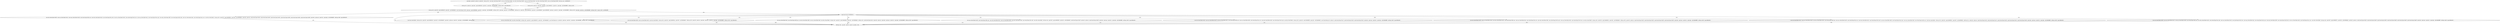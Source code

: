 digraph "func" {
"134532215" [label = "'push ebp', 'push edi', 'push esi', 'push ebx', 'sub esp, 0x2c', 'mov ebp, dword [esp+0x40]', 'mov eax, dword [esp+0x44]', 'mov edx, dword [esp+0x48]', 'mov ecx, dword [esp+0x4c]', 'mov ebx, dword [esp+0x50]', 'mov esi, dword [esp+0x54]', 'test eax, eax', 'je 0x804cd22', " ]
"134532386" [label = "'sub esp, 0xc', 'push ecx', 'push edx', 'push 0x804f138', 'push 0x1', 'push ebp', 'call 0x8048fd0', 'add esp, 0x20', 'jmp 0x804ccb4', " ]
"134532254" [label = "'sub esp, 0x8', 'push ecx', 'push edx', 'push eax', 'push 0x804f12c', 'push 0x1', 'push ebp', 'call 0x8048fd0', 'add esp, 0x20', " ]
"134532276" [label = "'sub esp, 0x4', 'push 0x5', 'push 0x804f13f', 'push 0x0', 'call 0x8048dc0', 'mov dword [esp], 0x7e6', 'push eax', 'push 0x804f440', 'push 0x1', 'push ebp', 'call 0x8048fd0', 'add esp, 0x18', 'push ebp', 'push 0xa', 'call 0x8048db0', 'add esp, 0xc', 'push 0x5', 'push 0x804f1e4', 'push 0x0', 'call 0x8048dc0', 'push 0x804f290', 'push eax', 'push 0x1', 'push ebp', 'call 0x8048fd0', 'add esp, 0x18', 'push ebp', 'push 0xa', 'call 0x8048db0', 'add esp, 0x10', 'cmp esi, 0x9', 'ja 0x804cfb9', " ]
"134533049" [label = "'mov edi, dword [ebx+0x20]', 'mov esi, dword [ebx+0x1c]', 'mov eax, dword [ebx+0x18]', 'mov dword [esp+0x8], eax', 'mov edx, dword [ebx+0x14]', 'mov dword [esp+0xc], edx', 'mov ecx, dword [ebx+0x10]', 'mov dword [esp+0x10], ecx', 'mov eax, dword [ebx+0xc]', 'mov dword [esp+0x14], eax', 'mov edx, dword [ebx+0x8]', 'mov dword [esp+0x18], edx', 'mov ecx, dword [ebx+0x4]', 'mov dword [esp+0x1c], ecx', 'mov ebx, dword [ebx]', 'sub esp, 0x4', 'push 0x5', 'push 0x804f3b0', 'push 0x0', 'call 0x8048dc0', 'push edi', 'push esi', 'push dword [esp+0x20]', 'push dword [esp+0x28]', 'push dword [esp+0x30]', 'push dword [esp+0x38]', 'push dword [esp+0x40]', 'push dword [esp+0x48]', 'push ebx', 'push eax', 'push 0x1', 'push ebp', 'call 0x8048fd0', 'add esp, 0x40', 'jmp 0x804cd5c', " ]
"134532379" [label = "'jmp dword [esi*4+0x804f414]', " ]
"134532444" [label = "'add esp, 0x2c', 'pop ebx', 'pop esi', 'pop edi', 'pop ebp', 'retn', " ]
"134532412" [label = "'mov ebx, dword [ebx]', 'sub esp, 0x4', 'push 0x5', 'push 0x804f143', 'push 0x0', 'call 0x8048dc0', 'push ebx', 'push eax', 'push 0x1', 'push ebp', 'call 0x8048fd0', 'add esp, 0x20', " ]
"134532452" [label = "'mov esi, dword [ebx+0x4]', 'mov ebx, dword [ebx]', 'sub esp, 0x4', 'push 0x5', 'push 0x804f153', 'push 0x0', 'call 0x8048dc0', 'mov dword [esp], esi', 'push ebx', 'push eax', 'push 0x1', 'push ebp', 'call 0x8048fd0', 'add esp, 0x20', 'jmp 0x804cd5c', " ]
"134532492" [label = "'mov edi, dword [ebx+0x8]', 'mov esi, dword [ebx+0x4]', 'mov ebx, dword [ebx]', 'sub esp, 0x4', 'push 0x5', 'push 0x804f16a', 'push 0x0', 'call 0x8048dc0', 'add esp, 0x8', 'push edi', 'push esi', 'push ebx', 'push eax', 'push 0x1', 'push ebp', 'call 0x8048fd0', 'add esp, 0x20', 'jmp 0x804cd5c', " ]
"134532537" [label = "'mov eax, dword [ebx+0xc]', 'mov dword [esp+0x8], eax', 'mov edi, dword [ebx+0x8]', 'mov esi, dword [ebx+0x4]', 'mov ebx, dword [ebx]', 'sub esp, 0x4', 'push 0x5', 'push 0x804f2b4', 'push 0x0', 'call 0x8048dc0', 'add esp, 0xc', 'push dword [esp+0xc]', 'push edi', 'push esi', 'push ebx', 'push eax', 'push 0x1', 'push ebp', 'call 0x8048fd0', 'add esp, 0x20', 'jmp 0x804cd5c', " ]
"134532596" [label = "'mov eax, dword [ebx+0x10]', 'mov dword [esp+0x8], eax', 'mov edi, dword [ebx+0xc]', 'mov esi, dword [ebx+0x8]', 'mov edx, dword [ebx+0x4]', 'mov dword [esp+0xc], edx', 'mov ebx, dword [ebx]', 'sub esp, 0x4', 'push 0x5', 'push 0x804f2d4', 'push 0x0', 'call 0x8048dc0', 'push dword [esp+0x18]', 'push edi', 'push esi', 'push dword [esp+0x28]', 'push ebx', 'push eax', 'push 0x1', 'push ebp', 'call 0x8048fd0', 'add esp, 0x30', 'jmp 0x804cd5c', " ]
"134532663" [label = "'mov edi, dword [ebx+0x14]', 'mov esi, dword [ebx+0x10]', 'mov eax, dword [ebx+0xc]', 'mov dword [esp+0x8], eax', 'mov ecx, dword [ebx+0x8]', 'mov dword [esp+0xc], ecx', 'mov edx, dword [ebx+0x4]', 'mov dword [esp+0x10], edx', 'mov ebx, dword [ebx]', 'sub esp, 0x4', 'push 0x5', 'push 0x804f2f8', 'push 0x0', 'call 0x8048dc0', 'mov dword [esp], edi', 'push esi', 'push dword [esp+0x1c]', 'push dword [esp+0x24]', 'push dword [esp+0x2c]', 'push ebx', 'push eax', 'push 0x1', 'push ebp', 'call 0x8048fd0', 'add esp, 0x30', 'jmp 0x804cd5c', " ]
"134532743" [label = "'mov edi, dword [ebx+0x18]', 'mov esi, dword [ebx+0x14]', 'mov eax, dword [ebx+0x10]', 'mov dword [esp+0x8], eax', 'mov ecx, dword [ebx+0xc]', 'mov dword [esp+0xc], ecx', 'mov edx, dword [ebx+0x8]', 'mov dword [esp+0x10], edx', 'mov eax, dword [ebx+0x4]', 'mov dword [esp+0x14], eax', 'mov ebx, dword [ebx]', 'sub esp, 0x4', 'push 0x5', 'push 0x804f320', 'push 0x0', 'call 0x8048dc0', 'add esp, 0x8', 'push edi', 'push esi', 'push dword [esp+0x18]', 'push dword [esp+0x20]', 'push dword [esp+0x28]', 'push dword [esp+0x30]', 'push ebx', 'push eax', 'push 0x1', 'push ebp', 'call 0x8048fd0', 'add esp, 0x30', 'jmp 0x804cd5c', " ]
"134532835" [label = "'mov edi, dword [ebx+0x1c]', 'mov esi, dword [ebx+0x18]', 'mov eax, dword [ebx+0x14]', 'mov dword [esp+0x8], eax', 'mov ecx, dword [ebx+0x10]', 'mov dword [esp+0xc], ecx', 'mov edx, dword [ebx+0xc]', 'mov dword [esp+0x10], edx', 'mov eax, dword [ebx+0x8]', 'mov dword [esp+0x14], eax', 'mov ecx, dword [ebx+0x4]', 'mov dword [esp+0x18], ecx', 'mov ebx, dword [ebx]', 'sub esp, 0x4', 'push 0x5', 'push 0x804f34c', 'push 0x0', 'call 0x8048dc0', 'add esp, 0xc', 'push edi', 'push esi', 'push dword [esp+0x14]', 'push dword [esp+0x1c]', 'push dword [esp+0x24]', 'push dword [esp+0x2c]', 'push dword [esp+0x34]', 'push ebx', 'push eax', 'push 0x1', 'push ebp', 'call 0x8048fd0', 'add esp, 0x30', 'jmp 0x804cd5c', " ]
"134532938" [label = "'mov edi, dword [ebx+0x20]', 'mov esi, dword [ebx+0x1c]', 'mov eax, dword [ebx+0x18]', 'mov dword [esp+0x8], eax', 'mov edx, dword [ebx+0x14]', 'mov dword [esp+0xc], edx', 'mov ecx, dword [ebx+0x10]', 'mov dword [esp+0x10], ecx', 'mov eax, dword [ebx+0xc]', 'mov dword [esp+0x14], eax', 'mov edx, dword [ebx+0x8]', 'mov dword [esp+0x18], edx', 'mov ecx, dword [ebx+0x4]', 'mov dword [esp+0x1c], ecx', 'mov ebx, dword [ebx]', 'sub esp, 0x4', 'push 0x5', 'push 0x804f37c', 'push 0x0', 'call 0x8048dc0', 'push edi', 'push esi', 'push dword [esp+0x20]', 'push dword [esp+0x28]', 'push dword [esp+0x30]', 'push dword [esp+0x38]', 'push dword [esp+0x40]', 'push dword [esp+0x48]', 'push ebx', 'push eax', 'push 0x1', 'push ebp', 'call 0x8048fd0', 'add esp, 0x40', 'jmp 0x804cd5c', " ]
"134532215" -> "134532386" [ label = "CFG" ]
"134532215" -> "134532254" [ label = "CFG" ]
"134532386" -> "134532276" [ label = "CFG" ]
"134532254" -> "134532276" [ label = "CFG" ]
"134532276" -> "134533049" [ label = "CFG" ]
"134532276" -> "134532379" [ label = "CFG" ]
"134533049" -> "134532444" [ label = "CFG" ]
"134532379" -> "134532412" [ label = "CFG" ]
"134532379" -> "134532444" [ label = "CFG" ]
"134532379" -> "134532452" [ label = "CFG" ]
"134532379" -> "134532492" [ label = "CFG" ]
"134532379" -> "134532537" [ label = "CFG" ]
"134532379" -> "134532596" [ label = "CFG" ]
"134532379" -> "134532663" [ label = "CFG" ]
"134532379" -> "134532743" [ label = "CFG" ]
"134532379" -> "134532835" [ label = "CFG" ]
"134532379" -> "134532938" [ label = "CFG" ]
"134532412" -> "134532444" [ label = "CFG" ]
"134532452" -> "134532444" [ label = "CFG" ]
"134532492" -> "134532444" [ label = "CFG" ]
"134532537" -> "134532444" [ label = "CFG" ]
"134532596" -> "134532444" [ label = "CFG" ]
"134532663" -> "134532444" [ label = "CFG" ]
"134532743" -> "134532444" [ label = "CFG" ]
"134532835" -> "134532444" [ label = "CFG" ]
"134532938" -> "134532444" [ label = "CFG" ]
}
